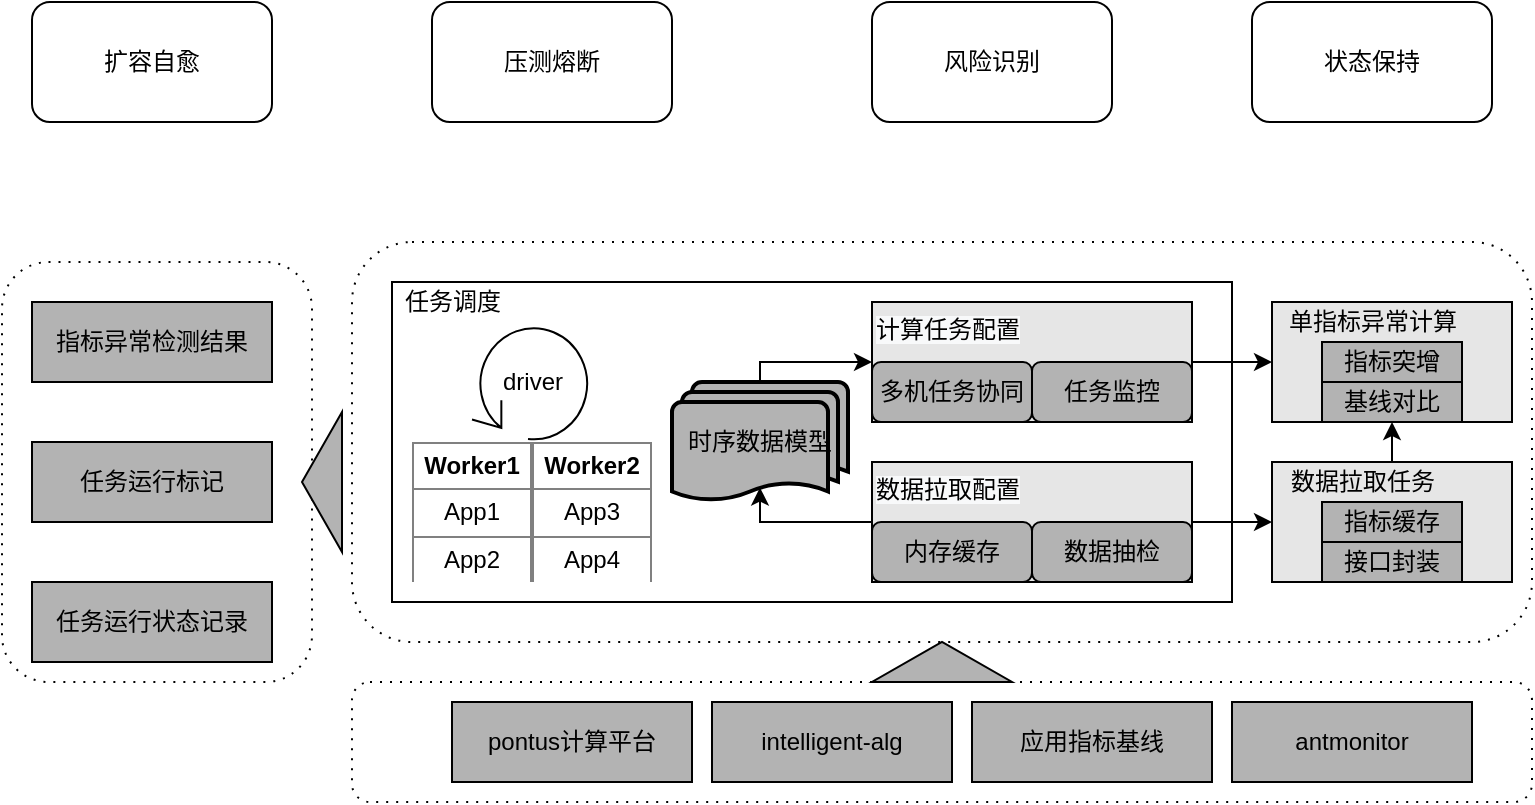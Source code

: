 <mxfile version="13.7.7" type="github">
  <diagram id="owqiKtjegZCFVWd7rJzW" name="Page-1">
    <mxGraphModel dx="2013" dy="538" grid="1" gridSize="10" guides="1" tooltips="1" connect="1" arrows="1" fold="1" page="1" pageScale="1" pageWidth="827" pageHeight="1169" math="0" shadow="0">
      <root>
        <mxCell id="0" />
        <mxCell id="1" parent="0" />
        <mxCell id="Mhult8i7kt20SpEzvvNn-29" value="" style="shape=ext;rounded=1;html=1;whiteSpace=wrap;dashed=1;dashPattern=1 4;" parent="1" vertex="1">
          <mxGeometry x="-5" y="300" width="155" height="210" as="geometry" />
        </mxCell>
        <mxCell id="Mhult8i7kt20SpEzvvNn-27" value="" style="shape=ext;rounded=1;html=1;whiteSpace=wrap;dashed=1;dashPattern=1 4;" parent="1" vertex="1">
          <mxGeometry x="170" y="290" width="590" height="200" as="geometry" />
        </mxCell>
        <mxCell id="Mhult8i7kt20SpEzvvNn-26" value="" style="shape=ext;rounded=1;html=1;whiteSpace=wrap;dashed=1;dashPattern=1 4;" parent="1" vertex="1">
          <mxGeometry x="170" y="510" width="590" height="60" as="geometry" />
        </mxCell>
        <mxCell id="Mhult8i7kt20SpEzvvNn-1" value="" style="rounded=0;whiteSpace=wrap;html=1;" parent="1" vertex="1">
          <mxGeometry x="190" y="310" width="420" height="160" as="geometry" />
        </mxCell>
        <mxCell id="Mhult8i7kt20SpEzvvNn-3" value="" style="edgeStyle=orthogonalEdgeStyle;rounded=0;orthogonalLoop=1;jettySize=auto;html=1;exitX=1;exitY=0.5;exitDx=0;exitDy=0;fillColor=#E6E6E6;" parent="1" source="Mhult8i7kt20SpEzvvNn-12" target="Mhult8i7kt20SpEzvvNn-2" edge="1">
          <mxGeometry relative="1" as="geometry" />
        </mxCell>
        <mxCell id="Mhult8i7kt20SpEzvvNn-5" value="" style="edgeStyle=orthogonalEdgeStyle;rounded=0;orthogonalLoop=1;jettySize=auto;html=1;exitX=1;exitY=0.5;exitDx=0;exitDy=0;fillColor=#E6E6E6;" parent="1" source="Mhult8i7kt20SpEzvvNn-13" target="Mhult8i7kt20SpEzvvNn-4" edge="1">
          <mxGeometry relative="1" as="geometry" />
        </mxCell>
        <mxCell id="Mhult8i7kt20SpEzvvNn-42" style="edgeStyle=orthogonalEdgeStyle;rounded=0;orthogonalLoop=1;jettySize=auto;html=1;exitX=0.5;exitY=0;exitDx=0;exitDy=0;entryX=0.5;entryY=1;entryDx=0;entryDy=0;fillColor=#E6E6E6;" parent="1" source="Mhult8i7kt20SpEzvvNn-4" target="Mhult8i7kt20SpEzvvNn-2" edge="1">
          <mxGeometry relative="1" as="geometry" />
        </mxCell>
        <mxCell id="Mhult8i7kt20SpEzvvNn-4" value="" style="rounded=0;whiteSpace=wrap;html=1;fillColor=#E6E6E6;" parent="1" vertex="1">
          <mxGeometry x="630" y="400" width="120" height="60" as="geometry" />
        </mxCell>
        <mxCell id="Mhult8i7kt20SpEzvvNn-2" value="" style="rounded=0;whiteSpace=wrap;html=1;fillColor=#E6E6E6;" parent="1" vertex="1">
          <mxGeometry x="630" y="320" width="120" height="60" as="geometry" />
        </mxCell>
        <mxCell id="Mhult8i7kt20SpEzvvNn-10" value="任务运行标记" style="rounded=0;whiteSpace=wrap;html=1;fillColor=#B3B3B3;" parent="1" vertex="1">
          <mxGeometry x="10" y="390" width="120" height="40" as="geometry" />
        </mxCell>
        <mxCell id="Mhult8i7kt20SpEzvvNn-12" value="" style="rounded=0;whiteSpace=wrap;html=1;fillColor=#E6E6E6;" parent="1" vertex="1">
          <mxGeometry x="430" y="320" width="160" height="60" as="geometry" />
        </mxCell>
        <mxCell id="Mhult8i7kt20SpEzvvNn-33" style="edgeStyle=orthogonalEdgeStyle;rounded=0;orthogonalLoop=1;jettySize=auto;html=1;exitX=0;exitY=0.5;exitDx=0;exitDy=0;entryX=0.5;entryY=0.88;entryDx=0;entryDy=0;entryPerimeter=0;fillColor=#E6E6E6;" parent="1" source="Mhult8i7kt20SpEzvvNn-13" target="Mhult8i7kt20SpEzvvNn-32" edge="1">
          <mxGeometry relative="1" as="geometry">
            <Array as="points">
              <mxPoint x="374" y="430" />
            </Array>
          </mxGeometry>
        </mxCell>
        <mxCell id="Mhult8i7kt20SpEzvvNn-13" value="" style="rounded=0;whiteSpace=wrap;html=1;fillColor=#E6E6E6;" parent="1" vertex="1">
          <mxGeometry x="430" y="400" width="160" height="60" as="geometry" />
        </mxCell>
        <mxCell id="Mhult8i7kt20SpEzvvNn-16" value="pontus计算平台" style="rounded=0;whiteSpace=wrap;html=1;fillColor=#B3B3B3;" parent="1" vertex="1">
          <mxGeometry x="220" y="520" width="120" height="40" as="geometry" />
        </mxCell>
        <mxCell id="Mhult8i7kt20SpEzvvNn-17" value="antmonitor" style="rounded=0;whiteSpace=wrap;html=1;fillColor=#B3B3B3;" parent="1" vertex="1">
          <mxGeometry x="610" y="520" width="120" height="40" as="geometry" />
        </mxCell>
        <mxCell id="Mhult8i7kt20SpEzvvNn-18" value="&lt;span&gt;任务调度&lt;/span&gt;" style="text;html=1;align=center;verticalAlign=middle;resizable=0;points=[];autosize=1;" parent="1" vertex="1">
          <mxGeometry x="190" y="310" width="60" height="20" as="geometry" />
        </mxCell>
        <mxCell id="Mhult8i7kt20SpEzvvNn-19" value="intelligent-alg" style="rounded=0;whiteSpace=wrap;html=1;fillColor=#B3B3B3;" parent="1" vertex="1">
          <mxGeometry x="350" y="520" width="120" height="40" as="geometry" />
        </mxCell>
        <mxCell id="Mhult8i7kt20SpEzvvNn-20" value="driver" style="shape=mxgraph.bpmn.loop;html=1;outlineConnect=0;" parent="1" vertex="1">
          <mxGeometry x="230" y="330" width="60" height="60" as="geometry" />
        </mxCell>
        <mxCell id="Mhult8i7kt20SpEzvvNn-30" value="" style="html=1;shadow=0;dashed=0;align=center;verticalAlign=middle;shape=mxgraph.arrows2.arrow;dy=0.6;dx=40;direction=north;notch=0;fillColor=#B3B3B3;" parent="1" vertex="1">
          <mxGeometry x="430" y="490" width="70" height="20" as="geometry" />
        </mxCell>
        <mxCell id="Mhult8i7kt20SpEzvvNn-31" value="" style="html=1;shadow=0;dashed=0;align=center;verticalAlign=middle;shape=mxgraph.arrows2.arrow;dy=0.6;dx=40;direction=north;notch=0;fillColor=#B3B3B3;rotation=-90;" parent="1" vertex="1">
          <mxGeometry x="120" y="400" width="70" height="20" as="geometry" />
        </mxCell>
        <mxCell id="Mhult8i7kt20SpEzvvNn-34" style="edgeStyle=orthogonalEdgeStyle;rounded=0;orthogonalLoop=1;jettySize=auto;html=1;exitX=0.5;exitY=0;exitDx=0;exitDy=0;exitPerimeter=0;entryX=0;entryY=0.5;entryDx=0;entryDy=0;fillColor=#E6E6E6;" parent="1" source="Mhult8i7kt20SpEzvvNn-32" target="Mhult8i7kt20SpEzvvNn-12" edge="1">
          <mxGeometry relative="1" as="geometry">
            <Array as="points">
              <mxPoint x="374" y="350" />
            </Array>
          </mxGeometry>
        </mxCell>
        <mxCell id="Mhult8i7kt20SpEzvvNn-32" value="时序数据模型" style="strokeWidth=2;html=1;shape=mxgraph.flowchart.multi-document;whiteSpace=wrap;fillColor=#B3B3B3;" parent="1" vertex="1">
          <mxGeometry x="330" y="360" width="88" height="60" as="geometry" />
        </mxCell>
        <mxCell id="Mhult8i7kt20SpEzvvNn-40" value="&lt;table border=&quot;1&quot; width=&quot;100%&quot; cellpadding=&quot;4&quot; style=&quot;width: 100% ; height: 100% ; border-collapse: collapse&quot;&gt;&lt;tbody&gt;&lt;tr&gt;&lt;th align=&quot;center&quot;&gt;Worker1&lt;/th&gt;&lt;/tr&gt;&lt;tr&gt;&lt;td align=&quot;center&quot;&gt;App1&lt;/td&gt;&lt;/tr&gt;&lt;tr&gt;&lt;td align=&quot;center&quot;&gt;&lt;span&gt;App2&lt;/span&gt;&lt;br&gt;&lt;/td&gt;&lt;/tr&gt;&lt;/tbody&gt;&lt;/table&gt;" style="text;html=1;strokeColor=none;fillColor=none;overflow=fill;" parent="1" vertex="1">
          <mxGeometry x="200" y="390" width="60" height="70" as="geometry" />
        </mxCell>
        <mxCell id="Mhult8i7kt20SpEzvvNn-41" value="&lt;table border=&quot;1&quot; width=&quot;100%&quot; cellpadding=&quot;4&quot; style=&quot;width: 100% ; height: 100% ; border-collapse: collapse&quot;&gt;&lt;tbody&gt;&lt;tr&gt;&lt;th align=&quot;center&quot;&gt;Worker2&lt;/th&gt;&lt;/tr&gt;&lt;tr&gt;&lt;td align=&quot;center&quot;&gt;App3&lt;/td&gt;&lt;/tr&gt;&lt;tr&gt;&lt;td align=&quot;center&quot;&gt;&lt;span&gt;App4&lt;/span&gt;&lt;br&gt;&lt;/td&gt;&lt;/tr&gt;&lt;/tbody&gt;&lt;/table&gt;" style="text;html=1;strokeColor=none;fillColor=none;overflow=fill;" parent="1" vertex="1">
          <mxGeometry x="260" y="390" width="60" height="70" as="geometry" />
        </mxCell>
        <mxCell id="Mhult8i7kt20SpEzvvNn-43" value="&lt;span&gt;单指标异常计算&lt;/span&gt;" style="text;html=1;align=center;verticalAlign=middle;resizable=0;points=[];autosize=1;" parent="1" vertex="1">
          <mxGeometry x="630" y="320" width="100" height="20" as="geometry" />
        </mxCell>
        <mxCell id="Mhult8i7kt20SpEzvvNn-44" value="&lt;span&gt;数据拉取任务&lt;/span&gt;" style="text;html=1;align=center;verticalAlign=middle;resizable=0;points=[];autosize=1;" parent="1" vertex="1">
          <mxGeometry x="630" y="400" width="90" height="20" as="geometry" />
        </mxCell>
        <mxCell id="Mhult8i7kt20SpEzvvNn-47" value="指标突增" style="rounded=0;whiteSpace=wrap;html=1;fillColor=#B3B3B3;" parent="1" vertex="1">
          <mxGeometry x="655" y="340" width="70" height="20" as="geometry" />
        </mxCell>
        <mxCell id="Mhult8i7kt20SpEzvvNn-48" value="基线对比" style="rounded=0;whiteSpace=wrap;html=1;fillColor=#B3B3B3;" parent="1" vertex="1">
          <mxGeometry x="655" y="360" width="70" height="20" as="geometry" />
        </mxCell>
        <mxCell id="Mhult8i7kt20SpEzvvNn-49" value="指标缓存" style="rounded=0;whiteSpace=wrap;html=1;fillColor=#B3B3B3;" parent="1" vertex="1">
          <mxGeometry x="655" y="420" width="70" height="20" as="geometry" />
        </mxCell>
        <mxCell id="Mhult8i7kt20SpEzvvNn-50" value="接口封装" style="rounded=0;whiteSpace=wrap;html=1;fillColor=#B3B3B3;" parent="1" vertex="1">
          <mxGeometry x="655" y="440" width="70" height="20" as="geometry" />
        </mxCell>
        <mxCell id="Mhult8i7kt20SpEzvvNn-55" value="内存缓存" style="rounded=1;whiteSpace=wrap;html=1;fillColor=#B3B3B3;" parent="1" vertex="1">
          <mxGeometry x="430" y="430" width="80" height="30" as="geometry" />
        </mxCell>
        <mxCell id="Mhult8i7kt20SpEzvvNn-56" value="多机任务协同" style="rounded=1;whiteSpace=wrap;html=1;fillColor=#B3B3B3;" parent="1" vertex="1">
          <mxGeometry x="430" y="350" width="80" height="30" as="geometry" />
        </mxCell>
        <mxCell id="Mhult8i7kt20SpEzvvNn-57" value="任务监控" style="rounded=1;whiteSpace=wrap;html=1;fillColor=#B3B3B3;" parent="1" vertex="1">
          <mxGeometry x="510" y="350" width="80" height="30" as="geometry" />
        </mxCell>
        <mxCell id="Mhult8i7kt20SpEzvvNn-58" value="数据抽检" style="rounded=1;whiteSpace=wrap;html=1;fillColor=#B3B3B3;" parent="1" vertex="1">
          <mxGeometry x="510" y="430" width="80" height="30" as="geometry" />
        </mxCell>
        <mxCell id="Mhult8i7kt20SpEzvvNn-59" value="&lt;meta charset=&quot;utf-8&quot;&gt;&lt;span style=&quot;color: rgb(0, 0, 0); font-family: helvetica; font-size: 12px; font-style: normal; font-weight: 400; letter-spacing: normal; text-align: center; text-indent: 0px; text-transform: none; word-spacing: 0px; background-color: rgb(248, 249, 250); display: inline; float: none;&quot;&gt;计算任务配置&lt;/span&gt;" style="text;whiteSpace=wrap;html=1;" parent="1" vertex="1">
          <mxGeometry x="430" y="320" width="100" height="30" as="geometry" />
        </mxCell>
        <mxCell id="Mhult8i7kt20SpEzvvNn-60" value="&lt;meta charset=&quot;utf-8&quot;&gt;&lt;span style=&quot;color: rgb(0, 0, 0); font-family: helvetica; font-size: 12px; font-style: normal; font-weight: 400; letter-spacing: normal; text-align: center; text-indent: 0px; text-transform: none; word-spacing: 0px; background-color: rgb(248, 249, 250); display: inline; float: none;&quot;&gt;数据拉取配置&lt;/span&gt;" style="text;whiteSpace=wrap;html=1;" parent="1" vertex="1">
          <mxGeometry x="430" y="400" width="100" height="30" as="geometry" />
        </mxCell>
        <mxCell id="Mhult8i7kt20SpEzvvNn-61" value="任务运行状态记录" style="rounded=0;whiteSpace=wrap;html=1;fillColor=#B3B3B3;" parent="1" vertex="1">
          <mxGeometry x="10" y="460" width="120" height="40" as="geometry" />
        </mxCell>
        <mxCell id="Mhult8i7kt20SpEzvvNn-63" value="指标异常检测结果" style="rounded=0;whiteSpace=wrap;html=1;fillColor=#B3B3B3;" parent="1" vertex="1">
          <mxGeometry x="10" y="320" width="120" height="40" as="geometry" />
        </mxCell>
        <mxCell id="Mhult8i7kt20SpEzvvNn-64" value="应用指标基线" style="rounded=0;whiteSpace=wrap;html=1;fillColor=#B3B3B3;" parent="1" vertex="1">
          <mxGeometry x="480" y="520" width="120" height="40" as="geometry" />
        </mxCell>
        <mxCell id="IhhSQsG7TcZcSRsEs26X-1" value="扩容自愈" style="rounded=1;whiteSpace=wrap;html=1;" vertex="1" parent="1">
          <mxGeometry x="10" y="170" width="120" height="60" as="geometry" />
        </mxCell>
        <mxCell id="IhhSQsG7TcZcSRsEs26X-2" value="压测熔断" style="rounded=1;whiteSpace=wrap;html=1;" vertex="1" parent="1">
          <mxGeometry x="210" y="170" width="120" height="60" as="geometry" />
        </mxCell>
        <mxCell id="IhhSQsG7TcZcSRsEs26X-3" value="风险识别" style="rounded=1;whiteSpace=wrap;html=1;" vertex="1" parent="1">
          <mxGeometry x="430" y="170" width="120" height="60" as="geometry" />
        </mxCell>
        <mxCell id="IhhSQsG7TcZcSRsEs26X-4" value="状态保持" style="rounded=1;whiteSpace=wrap;html=1;" vertex="1" parent="1">
          <mxGeometry x="620" y="170" width="120" height="60" as="geometry" />
        </mxCell>
      </root>
    </mxGraphModel>
  </diagram>
</mxfile>
